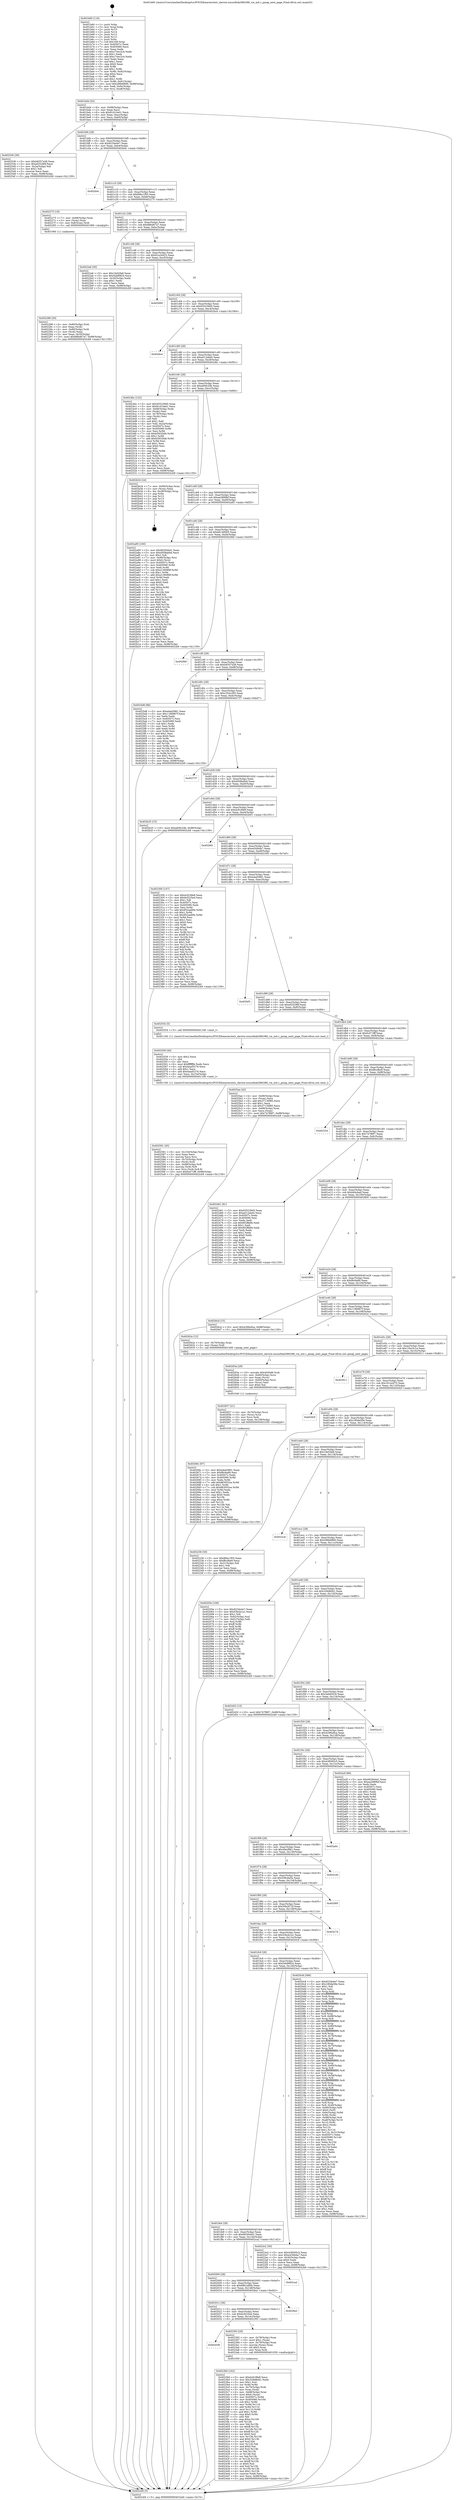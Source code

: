 digraph "0x401b60" {
  label = "0x401b60 (/mnt/c/Users/mathe/Desktop/tcc/POCII/binaries/extr_darwin-xnuosfmki386i386_vm_init.c_pmap_next_page_Final-ollvm.out::main(0))"
  labelloc = "t"
  node[shape=record]

  Entry [label="",width=0.3,height=0.3,shape=circle,fillcolor=black,style=filled]
  "0x401bd4" [label="{
     0x401bd4 [32]\l
     | [instrs]\l
     &nbsp;&nbsp;0x401bd4 \<+6\>: mov -0x98(%rbp),%eax\l
     &nbsp;&nbsp;0x401bda \<+2\>: mov %eax,%ecx\l
     &nbsp;&nbsp;0x401bdc \<+6\>: sub $0x81d10a01,%ecx\l
     &nbsp;&nbsp;0x401be2 \<+6\>: mov %eax,-0xac(%rbp)\l
     &nbsp;&nbsp;0x401be8 \<+6\>: mov %ecx,-0xb0(%rbp)\l
     &nbsp;&nbsp;0x401bee \<+6\>: je 0000000000402536 \<main+0x9d6\>\l
  }"]
  "0x402536" [label="{
     0x402536 [30]\l
     | [instrs]\l
     &nbsp;&nbsp;0x402536 \<+5\>: mov $0xb9357a38,%eax\l
     &nbsp;&nbsp;0x40253b \<+5\>: mov $0xef25296f,%ecx\l
     &nbsp;&nbsp;0x402540 \<+3\>: mov -0x2a(%rbp),%dl\l
     &nbsp;&nbsp;0x402543 \<+3\>: test $0x1,%dl\l
     &nbsp;&nbsp;0x402546 \<+3\>: cmovne %ecx,%eax\l
     &nbsp;&nbsp;0x402549 \<+6\>: mov %eax,-0x98(%rbp)\l
     &nbsp;&nbsp;0x40254f \<+5\>: jmp 0000000000402cb9 \<main+0x1159\>\l
  }"]
  "0x401bf4" [label="{
     0x401bf4 [28]\l
     | [instrs]\l
     &nbsp;&nbsp;0x401bf4 \<+5\>: jmp 0000000000401bf9 \<main+0x99\>\l
     &nbsp;&nbsp;0x401bf9 \<+6\>: mov -0xac(%rbp),%eax\l
     &nbsp;&nbsp;0x401bff \<+5\>: sub $0x8234e4e7,%eax\l
     &nbsp;&nbsp;0x401c04 \<+6\>: mov %eax,-0xb4(%rbp)\l
     &nbsp;&nbsp;0x401c0a \<+6\>: je 0000000000402b4c \<main+0xfec\>\l
  }"]
  Exit [label="",width=0.3,height=0.3,shape=circle,fillcolor=black,style=filled,peripheries=2]
  "0x402b4c" [label="{
     0x402b4c\l
  }", style=dashed]
  "0x401c10" [label="{
     0x401c10 [28]\l
     | [instrs]\l
     &nbsp;&nbsp;0x401c10 \<+5\>: jmp 0000000000401c15 \<main+0xb5\>\l
     &nbsp;&nbsp;0x401c15 \<+6\>: mov -0xac(%rbp),%eax\l
     &nbsp;&nbsp;0x401c1b \<+5\>: sub $0x86bc1f05,%eax\l
     &nbsp;&nbsp;0x401c20 \<+6\>: mov %eax,-0xb8(%rbp)\l
     &nbsp;&nbsp;0x401c26 \<+6\>: je 0000000000402275 \<main+0x715\>\l
  }"]
  "0x40266c" [label="{
     0x40266c [97]\l
     | [instrs]\l
     &nbsp;&nbsp;0x40266c \<+5\>: mov $0xedad3881,%eax\l
     &nbsp;&nbsp;0x402671 \<+5\>: mov $0xf8c6a89,%esi\l
     &nbsp;&nbsp;0x402676 \<+7\>: mov 0x40507c,%edx\l
     &nbsp;&nbsp;0x40267d \<+8\>: mov 0x405080,%r8d\l
     &nbsp;&nbsp;0x402685 \<+3\>: mov %edx,%r9d\l
     &nbsp;&nbsp;0x402688 \<+7\>: add $0x863053ce,%r9d\l
     &nbsp;&nbsp;0x40268f \<+4\>: sub $0x1,%r9d\l
     &nbsp;&nbsp;0x402693 \<+7\>: sub $0x863053ce,%r9d\l
     &nbsp;&nbsp;0x40269a \<+4\>: imul %r9d,%edx\l
     &nbsp;&nbsp;0x40269e \<+3\>: and $0x1,%edx\l
     &nbsp;&nbsp;0x4026a1 \<+3\>: cmp $0x0,%edx\l
     &nbsp;&nbsp;0x4026a4 \<+4\>: sete %r10b\l
     &nbsp;&nbsp;0x4026a8 \<+4\>: cmp $0xa,%r8d\l
     &nbsp;&nbsp;0x4026ac \<+4\>: setl %r11b\l
     &nbsp;&nbsp;0x4026b0 \<+3\>: mov %r10b,%bl\l
     &nbsp;&nbsp;0x4026b3 \<+3\>: and %r11b,%bl\l
     &nbsp;&nbsp;0x4026b6 \<+3\>: xor %r11b,%r10b\l
     &nbsp;&nbsp;0x4026b9 \<+3\>: or %r10b,%bl\l
     &nbsp;&nbsp;0x4026bc \<+3\>: test $0x1,%bl\l
     &nbsp;&nbsp;0x4026bf \<+3\>: cmovne %esi,%eax\l
     &nbsp;&nbsp;0x4026c2 \<+6\>: mov %eax,-0x98(%rbp)\l
     &nbsp;&nbsp;0x4026c8 \<+5\>: jmp 0000000000402cb9 \<main+0x1159\>\l
  }"]
  "0x402275" [label="{
     0x402275 [19]\l
     | [instrs]\l
     &nbsp;&nbsp;0x402275 \<+7\>: mov -0x88(%rbp),%rax\l
     &nbsp;&nbsp;0x40227c \<+3\>: mov (%rax),%rax\l
     &nbsp;&nbsp;0x40227f \<+4\>: mov 0x8(%rax),%rdi\l
     &nbsp;&nbsp;0x402283 \<+5\>: call 0000000000401060 \<atoi@plt\>\l
     | [calls]\l
     &nbsp;&nbsp;0x401060 \{1\} (unknown)\l
  }"]
  "0x401c2c" [label="{
     0x401c2c [28]\l
     | [instrs]\l
     &nbsp;&nbsp;0x401c2c \<+5\>: jmp 0000000000401c31 \<main+0xd1\>\l
     &nbsp;&nbsp;0x401c31 \<+6\>: mov -0xac(%rbp),%eax\l
     &nbsp;&nbsp;0x401c37 \<+5\>: sub $0x88bd67a7,%eax\l
     &nbsp;&nbsp;0x401c3c \<+6\>: mov %eax,-0xbc(%rbp)\l
     &nbsp;&nbsp;0x401c42 \<+6\>: je 00000000004022a6 \<main+0x746\>\l
  }"]
  "0x402657" [label="{
     0x402657 [21]\l
     | [instrs]\l
     &nbsp;&nbsp;0x402657 \<+4\>: mov -0x70(%rbp),%rcx\l
     &nbsp;&nbsp;0x40265b \<+3\>: mov (%rcx),%rcx\l
     &nbsp;&nbsp;0x40265e \<+3\>: mov %rcx,%rdi\l
     &nbsp;&nbsp;0x402661 \<+6\>: mov %eax,-0x158(%rbp)\l
     &nbsp;&nbsp;0x402667 \<+5\>: call 0000000000401030 \<free@plt\>\l
     | [calls]\l
     &nbsp;&nbsp;0x401030 \{1\} (unknown)\l
  }"]
  "0x4022a6" [label="{
     0x4022a6 [30]\l
     | [instrs]\l
     &nbsp;&nbsp;0x4022a6 \<+5\>: mov $0x1fa02fa8,%eax\l
     &nbsp;&nbsp;0x4022ab \<+5\>: mov $0x5ebf9824,%ecx\l
     &nbsp;&nbsp;0x4022b0 \<+3\>: mov -0x30(%rbp),%edx\l
     &nbsp;&nbsp;0x4022b3 \<+3\>: cmp $0x1,%edx\l
     &nbsp;&nbsp;0x4022b6 \<+3\>: cmovl %ecx,%eax\l
     &nbsp;&nbsp;0x4022b9 \<+6\>: mov %eax,-0x98(%rbp)\l
     &nbsp;&nbsp;0x4022bf \<+5\>: jmp 0000000000402cb9 \<main+0x1159\>\l
  }"]
  "0x401c48" [label="{
     0x401c48 [28]\l
     | [instrs]\l
     &nbsp;&nbsp;0x401c48 \<+5\>: jmp 0000000000401c4d \<main+0xed\>\l
     &nbsp;&nbsp;0x401c4d \<+6\>: mov -0xac(%rbp),%eax\l
     &nbsp;&nbsp;0x401c53 \<+5\>: sub $0x91a34423,%eax\l
     &nbsp;&nbsp;0x401c58 \<+6\>: mov %eax,-0xc0(%rbp)\l
     &nbsp;&nbsp;0x401c5e \<+6\>: je 0000000000402995 \<main+0xe35\>\l
  }"]
  "0x40263a" [label="{
     0x40263a [29]\l
     | [instrs]\l
     &nbsp;&nbsp;0x40263a \<+10\>: movabs $0x4030d6,%rdi\l
     &nbsp;&nbsp;0x402644 \<+4\>: mov -0x60(%rbp),%rcx\l
     &nbsp;&nbsp;0x402648 \<+2\>: mov %eax,(%rcx)\l
     &nbsp;&nbsp;0x40264a \<+4\>: mov -0x60(%rbp),%rcx\l
     &nbsp;&nbsp;0x40264e \<+2\>: mov (%rcx),%esi\l
     &nbsp;&nbsp;0x402650 \<+2\>: mov $0x0,%al\l
     &nbsp;&nbsp;0x402652 \<+5\>: call 0000000000401040 \<printf@plt\>\l
     | [calls]\l
     &nbsp;&nbsp;0x401040 \{1\} (unknown)\l
  }"]
  "0x402995" [label="{
     0x402995\l
  }", style=dashed]
  "0x401c64" [label="{
     0x401c64 [28]\l
     | [instrs]\l
     &nbsp;&nbsp;0x401c64 \<+5\>: jmp 0000000000401c69 \<main+0x109\>\l
     &nbsp;&nbsp;0x401c69 \<+6\>: mov -0xac(%rbp),%eax\l
     &nbsp;&nbsp;0x401c6f \<+5\>: sub $0x935239d5,%eax\l
     &nbsp;&nbsp;0x401c74 \<+6\>: mov %eax,-0xc4(%rbp)\l
     &nbsp;&nbsp;0x401c7a \<+6\>: je 0000000000402bce \<main+0x106e\>\l
  }"]
  "0x402581" [label="{
     0x402581 [45]\l
     | [instrs]\l
     &nbsp;&nbsp;0x402581 \<+6\>: mov -0x154(%rbp),%ecx\l
     &nbsp;&nbsp;0x402587 \<+3\>: imul %eax,%ecx\l
     &nbsp;&nbsp;0x40258a \<+3\>: movslq %ecx,%rsi\l
     &nbsp;&nbsp;0x40258d \<+4\>: mov -0x70(%rbp),%rdi\l
     &nbsp;&nbsp;0x402591 \<+3\>: mov (%rdi),%rdi\l
     &nbsp;&nbsp;0x402594 \<+4\>: mov -0x68(%rbp),%r8\l
     &nbsp;&nbsp;0x402598 \<+3\>: movslq (%r8),%r8\l
     &nbsp;&nbsp;0x40259b \<+4\>: mov %rsi,(%rdi,%r8,8)\l
     &nbsp;&nbsp;0x40259f \<+10\>: movl $0xfcd71fff,-0x98(%rbp)\l
     &nbsp;&nbsp;0x4025a9 \<+5\>: jmp 0000000000402cb9 \<main+0x1159\>\l
  }"]
  "0x402bce" [label="{
     0x402bce\l
  }", style=dashed]
  "0x401c80" [label="{
     0x401c80 [28]\l
     | [instrs]\l
     &nbsp;&nbsp;0x401c80 \<+5\>: jmp 0000000000401c85 \<main+0x125\>\l
     &nbsp;&nbsp;0x401c85 \<+6\>: mov -0xac(%rbp),%eax\l
     &nbsp;&nbsp;0x401c8b \<+5\>: sub $0xa012abe0,%eax\l
     &nbsp;&nbsp;0x401c90 \<+6\>: mov %eax,-0xc8(%rbp)\l
     &nbsp;&nbsp;0x401c96 \<+6\>: je 00000000004024bc \<main+0x95c\>\l
  }"]
  "0x402559" [label="{
     0x402559 [40]\l
     | [instrs]\l
     &nbsp;&nbsp;0x402559 \<+5\>: mov $0x2,%ecx\l
     &nbsp;&nbsp;0x40255e \<+1\>: cltd\l
     &nbsp;&nbsp;0x40255f \<+2\>: idiv %ecx\l
     &nbsp;&nbsp;0x402561 \<+6\>: imul $0xfffffffe,%edx,%ecx\l
     &nbsp;&nbsp;0x402567 \<+6\>: sub $0x4ead5276,%ecx\l
     &nbsp;&nbsp;0x40256d \<+3\>: add $0x1,%ecx\l
     &nbsp;&nbsp;0x402570 \<+6\>: add $0x4ead5276,%ecx\l
     &nbsp;&nbsp;0x402576 \<+6\>: mov %ecx,-0x154(%rbp)\l
     &nbsp;&nbsp;0x40257c \<+5\>: call 0000000000401160 \<next_i\>\l
     | [calls]\l
     &nbsp;&nbsp;0x401160 \{1\} (/mnt/c/Users/mathe/Desktop/tcc/POCII/binaries/extr_darwin-xnuosfmki386i386_vm_init.c_pmap_next_page_Final-ollvm.out::next_i)\l
  }"]
  "0x4024bc" [label="{
     0x4024bc [122]\l
     | [instrs]\l
     &nbsp;&nbsp;0x4024bc \<+5\>: mov $0x935239d5,%eax\l
     &nbsp;&nbsp;0x4024c1 \<+5\>: mov $0x81d10a01,%ecx\l
     &nbsp;&nbsp;0x4024c6 \<+4\>: mov -0x68(%rbp),%rdx\l
     &nbsp;&nbsp;0x4024ca \<+2\>: mov (%rdx),%esi\l
     &nbsp;&nbsp;0x4024cc \<+4\>: mov -0x78(%rbp),%rdx\l
     &nbsp;&nbsp;0x4024d0 \<+2\>: cmp (%rdx),%esi\l
     &nbsp;&nbsp;0x4024d2 \<+4\>: setl %dil\l
     &nbsp;&nbsp;0x4024d6 \<+4\>: and $0x1,%dil\l
     &nbsp;&nbsp;0x4024da \<+4\>: mov %dil,-0x2a(%rbp)\l
     &nbsp;&nbsp;0x4024de \<+7\>: mov 0x40507c,%esi\l
     &nbsp;&nbsp;0x4024e5 \<+8\>: mov 0x405080,%r8d\l
     &nbsp;&nbsp;0x4024ed \<+3\>: mov %esi,%r9d\l
     &nbsp;&nbsp;0x4024f0 \<+7\>: sub $0xb5932bfe,%r9d\l
     &nbsp;&nbsp;0x4024f7 \<+4\>: sub $0x1,%r9d\l
     &nbsp;&nbsp;0x4024fb \<+7\>: add $0xb5932bfe,%r9d\l
     &nbsp;&nbsp;0x402502 \<+4\>: imul %r9d,%esi\l
     &nbsp;&nbsp;0x402506 \<+3\>: and $0x1,%esi\l
     &nbsp;&nbsp;0x402509 \<+3\>: cmp $0x0,%esi\l
     &nbsp;&nbsp;0x40250c \<+4\>: sete %dil\l
     &nbsp;&nbsp;0x402510 \<+4\>: cmp $0xa,%r8d\l
     &nbsp;&nbsp;0x402514 \<+4\>: setl %r10b\l
     &nbsp;&nbsp;0x402518 \<+3\>: mov %dil,%r11b\l
     &nbsp;&nbsp;0x40251b \<+3\>: and %r10b,%r11b\l
     &nbsp;&nbsp;0x40251e \<+3\>: xor %r10b,%dil\l
     &nbsp;&nbsp;0x402521 \<+3\>: or %dil,%r11b\l
     &nbsp;&nbsp;0x402524 \<+4\>: test $0x1,%r11b\l
     &nbsp;&nbsp;0x402528 \<+3\>: cmovne %ecx,%eax\l
     &nbsp;&nbsp;0x40252b \<+6\>: mov %eax,-0x98(%rbp)\l
     &nbsp;&nbsp;0x402531 \<+5\>: jmp 0000000000402cb9 \<main+0x1159\>\l
  }"]
  "0x401c9c" [label="{
     0x401c9c [28]\l
     | [instrs]\l
     &nbsp;&nbsp;0x401c9c \<+5\>: jmp 0000000000401ca1 \<main+0x141\>\l
     &nbsp;&nbsp;0x401ca1 \<+6\>: mov -0xac(%rbp),%eax\l
     &nbsp;&nbsp;0x401ca7 \<+5\>: sub $0xa60fc2db,%eax\l
     &nbsp;&nbsp;0x401cac \<+6\>: mov %eax,-0xcc(%rbp)\l
     &nbsp;&nbsp;0x401cb2 \<+6\>: je 0000000000402b34 \<main+0xfd4\>\l
  }"]
  "0x4023b0" [label="{
     0x4023b0 [162]\l
     | [instrs]\l
     &nbsp;&nbsp;0x4023b0 \<+5\>: mov $0xdc918fe8,%ecx\l
     &nbsp;&nbsp;0x4023b5 \<+5\>: mov $0x328d8d41,%edx\l
     &nbsp;&nbsp;0x4023ba \<+3\>: mov $0x1,%sil\l
     &nbsp;&nbsp;0x4023bd \<+3\>: xor %r8d,%r8d\l
     &nbsp;&nbsp;0x4023c0 \<+4\>: mov -0x70(%rbp),%rdi\l
     &nbsp;&nbsp;0x4023c4 \<+3\>: mov %rax,(%rdi)\l
     &nbsp;&nbsp;0x4023c7 \<+4\>: mov -0x68(%rbp),%rax\l
     &nbsp;&nbsp;0x4023cb \<+6\>: movl $0x0,(%rax)\l
     &nbsp;&nbsp;0x4023d1 \<+8\>: mov 0x40507c,%r9d\l
     &nbsp;&nbsp;0x4023d9 \<+8\>: mov 0x405080,%r10d\l
     &nbsp;&nbsp;0x4023e1 \<+4\>: sub $0x1,%r8d\l
     &nbsp;&nbsp;0x4023e5 \<+3\>: mov %r9d,%r11d\l
     &nbsp;&nbsp;0x4023e8 \<+3\>: add %r8d,%r11d\l
     &nbsp;&nbsp;0x4023eb \<+4\>: imul %r11d,%r9d\l
     &nbsp;&nbsp;0x4023ef \<+4\>: and $0x1,%r9d\l
     &nbsp;&nbsp;0x4023f3 \<+4\>: cmp $0x0,%r9d\l
     &nbsp;&nbsp;0x4023f7 \<+3\>: sete %bl\l
     &nbsp;&nbsp;0x4023fa \<+4\>: cmp $0xa,%r10d\l
     &nbsp;&nbsp;0x4023fe \<+4\>: setl %r14b\l
     &nbsp;&nbsp;0x402402 \<+3\>: mov %bl,%r15b\l
     &nbsp;&nbsp;0x402405 \<+4\>: xor $0xff,%r15b\l
     &nbsp;&nbsp;0x402409 \<+3\>: mov %r14b,%r12b\l
     &nbsp;&nbsp;0x40240c \<+4\>: xor $0xff,%r12b\l
     &nbsp;&nbsp;0x402410 \<+4\>: xor $0x0,%sil\l
     &nbsp;&nbsp;0x402414 \<+3\>: mov %r15b,%r13b\l
     &nbsp;&nbsp;0x402417 \<+4\>: and $0x0,%r13b\l
     &nbsp;&nbsp;0x40241b \<+3\>: and %sil,%bl\l
     &nbsp;&nbsp;0x40241e \<+3\>: mov %r12b,%al\l
     &nbsp;&nbsp;0x402421 \<+2\>: and $0x0,%al\l
     &nbsp;&nbsp;0x402423 \<+3\>: and %sil,%r14b\l
     &nbsp;&nbsp;0x402426 \<+3\>: or %bl,%r13b\l
     &nbsp;&nbsp;0x402429 \<+3\>: or %r14b,%al\l
     &nbsp;&nbsp;0x40242c \<+3\>: xor %al,%r13b\l
     &nbsp;&nbsp;0x40242f \<+3\>: or %r12b,%r15b\l
     &nbsp;&nbsp;0x402432 \<+4\>: xor $0xff,%r15b\l
     &nbsp;&nbsp;0x402436 \<+4\>: or $0x0,%sil\l
     &nbsp;&nbsp;0x40243a \<+3\>: and %sil,%r15b\l
     &nbsp;&nbsp;0x40243d \<+3\>: or %r15b,%r13b\l
     &nbsp;&nbsp;0x402440 \<+4\>: test $0x1,%r13b\l
     &nbsp;&nbsp;0x402444 \<+3\>: cmovne %edx,%ecx\l
     &nbsp;&nbsp;0x402447 \<+6\>: mov %ecx,-0x98(%rbp)\l
     &nbsp;&nbsp;0x40244d \<+5\>: jmp 0000000000402cb9 \<main+0x1159\>\l
  }"]
  "0x402b34" [label="{
     0x402b34 [24]\l
     | [instrs]\l
     &nbsp;&nbsp;0x402b34 \<+7\>: mov -0x90(%rbp),%rax\l
     &nbsp;&nbsp;0x402b3b \<+2\>: mov (%rax),%eax\l
     &nbsp;&nbsp;0x402b3d \<+4\>: lea -0x28(%rbp),%rsp\l
     &nbsp;&nbsp;0x402b41 \<+1\>: pop %rbx\l
     &nbsp;&nbsp;0x402b42 \<+2\>: pop %r12\l
     &nbsp;&nbsp;0x402b44 \<+2\>: pop %r13\l
     &nbsp;&nbsp;0x402b46 \<+2\>: pop %r14\l
     &nbsp;&nbsp;0x402b48 \<+2\>: pop %r15\l
     &nbsp;&nbsp;0x402b4a \<+1\>: pop %rbp\l
     &nbsp;&nbsp;0x402b4b \<+1\>: ret\l
  }"]
  "0x401cb8" [label="{
     0x401cb8 [28]\l
     | [instrs]\l
     &nbsp;&nbsp;0x401cb8 \<+5\>: jmp 0000000000401cbd \<main+0x15d\>\l
     &nbsp;&nbsp;0x401cbd \<+6\>: mov -0xac(%rbp),%eax\l
     &nbsp;&nbsp;0x401cc3 \<+5\>: sub $0xae2889bf,%eax\l
     &nbsp;&nbsp;0x401cc8 \<+6\>: mov %eax,-0xd0(%rbp)\l
     &nbsp;&nbsp;0x401cce \<+6\>: je 0000000000402a85 \<main+0xf25\>\l
  }"]
  "0x402038" [label="{
     0x402038\l
  }", style=dashed]
  "0x402a85" [label="{
     0x402a85 [160]\l
     | [instrs]\l
     &nbsp;&nbsp;0x402a85 \<+5\>: mov $0x662944d1,%eax\l
     &nbsp;&nbsp;0x402a8a \<+5\>: mov $0xd508abbd,%ecx\l
     &nbsp;&nbsp;0x402a8f \<+2\>: mov $0x1,%dl\l
     &nbsp;&nbsp;0x402a91 \<+7\>: mov -0x90(%rbp),%rsi\l
     &nbsp;&nbsp;0x402a98 \<+6\>: movl $0x0,(%rsi)\l
     &nbsp;&nbsp;0x402a9e \<+7\>: mov 0x40507c,%edi\l
     &nbsp;&nbsp;0x402aa5 \<+8\>: mov 0x405080,%r8d\l
     &nbsp;&nbsp;0x402aad \<+3\>: mov %edi,%r9d\l
     &nbsp;&nbsp;0x402ab0 \<+7\>: sub $0xe136089f,%r9d\l
     &nbsp;&nbsp;0x402ab7 \<+4\>: sub $0x1,%r9d\l
     &nbsp;&nbsp;0x402abb \<+7\>: add $0xe136089f,%r9d\l
     &nbsp;&nbsp;0x402ac2 \<+4\>: imul %r9d,%edi\l
     &nbsp;&nbsp;0x402ac6 \<+3\>: and $0x1,%edi\l
     &nbsp;&nbsp;0x402ac9 \<+3\>: cmp $0x0,%edi\l
     &nbsp;&nbsp;0x402acc \<+4\>: sete %r10b\l
     &nbsp;&nbsp;0x402ad0 \<+4\>: cmp $0xa,%r8d\l
     &nbsp;&nbsp;0x402ad4 \<+4\>: setl %r11b\l
     &nbsp;&nbsp;0x402ad8 \<+3\>: mov %r10b,%bl\l
     &nbsp;&nbsp;0x402adb \<+3\>: xor $0xff,%bl\l
     &nbsp;&nbsp;0x402ade \<+3\>: mov %r11b,%r14b\l
     &nbsp;&nbsp;0x402ae1 \<+4\>: xor $0xff,%r14b\l
     &nbsp;&nbsp;0x402ae5 \<+3\>: xor $0x0,%dl\l
     &nbsp;&nbsp;0x402ae8 \<+3\>: mov %bl,%r15b\l
     &nbsp;&nbsp;0x402aeb \<+4\>: and $0x0,%r15b\l
     &nbsp;&nbsp;0x402aef \<+3\>: and %dl,%r10b\l
     &nbsp;&nbsp;0x402af2 \<+3\>: mov %r14b,%r12b\l
     &nbsp;&nbsp;0x402af5 \<+4\>: and $0x0,%r12b\l
     &nbsp;&nbsp;0x402af9 \<+3\>: and %dl,%r11b\l
     &nbsp;&nbsp;0x402afc \<+3\>: or %r10b,%r15b\l
     &nbsp;&nbsp;0x402aff \<+3\>: or %r11b,%r12b\l
     &nbsp;&nbsp;0x402b02 \<+3\>: xor %r12b,%r15b\l
     &nbsp;&nbsp;0x402b05 \<+3\>: or %r14b,%bl\l
     &nbsp;&nbsp;0x402b08 \<+3\>: xor $0xff,%bl\l
     &nbsp;&nbsp;0x402b0b \<+3\>: or $0x0,%dl\l
     &nbsp;&nbsp;0x402b0e \<+2\>: and %dl,%bl\l
     &nbsp;&nbsp;0x402b10 \<+3\>: or %bl,%r15b\l
     &nbsp;&nbsp;0x402b13 \<+4\>: test $0x1,%r15b\l
     &nbsp;&nbsp;0x402b17 \<+3\>: cmovne %ecx,%eax\l
     &nbsp;&nbsp;0x402b1a \<+6\>: mov %eax,-0x98(%rbp)\l
     &nbsp;&nbsp;0x402b20 \<+5\>: jmp 0000000000402cb9 \<main+0x1159\>\l
  }"]
  "0x401cd4" [label="{
     0x401cd4 [28]\l
     | [instrs]\l
     &nbsp;&nbsp;0x401cd4 \<+5\>: jmp 0000000000401cd9 \<main+0x179\>\l
     &nbsp;&nbsp;0x401cd9 \<+6\>: mov -0xac(%rbp),%eax\l
     &nbsp;&nbsp;0x401cdf \<+5\>: sub $0xb6148005,%eax\l
     &nbsp;&nbsp;0x401ce4 \<+6\>: mov %eax,-0xd4(%rbp)\l
     &nbsp;&nbsp;0x401cea \<+6\>: je 00000000004029bf \<main+0xe5f\>\l
  }"]
  "0x402393" [label="{
     0x402393 [29]\l
     | [instrs]\l
     &nbsp;&nbsp;0x402393 \<+4\>: mov -0x78(%rbp),%rax\l
     &nbsp;&nbsp;0x402397 \<+6\>: movl $0x1,(%rax)\l
     &nbsp;&nbsp;0x40239d \<+4\>: mov -0x78(%rbp),%rax\l
     &nbsp;&nbsp;0x4023a1 \<+3\>: movslq (%rax),%rax\l
     &nbsp;&nbsp;0x4023a4 \<+4\>: shl $0x3,%rax\l
     &nbsp;&nbsp;0x4023a8 \<+3\>: mov %rax,%rdi\l
     &nbsp;&nbsp;0x4023ab \<+5\>: call 0000000000401050 \<malloc@plt\>\l
     | [calls]\l
     &nbsp;&nbsp;0x401050 \{1\} (unknown)\l
  }"]
  "0x4029bf" [label="{
     0x4029bf\l
  }", style=dashed]
  "0x401cf0" [label="{
     0x401cf0 [28]\l
     | [instrs]\l
     &nbsp;&nbsp;0x401cf0 \<+5\>: jmp 0000000000401cf5 \<main+0x195\>\l
     &nbsp;&nbsp;0x401cf5 \<+6\>: mov -0xac(%rbp),%eax\l
     &nbsp;&nbsp;0x401cfb \<+5\>: sub $0xb9357a38,%eax\l
     &nbsp;&nbsp;0x401d00 \<+6\>: mov %eax,-0xd8(%rbp)\l
     &nbsp;&nbsp;0x401d06 \<+6\>: je 00000000004025d8 \<main+0xa78\>\l
  }"]
  "0x40201c" [label="{
     0x40201c [28]\l
     | [instrs]\l
     &nbsp;&nbsp;0x40201c \<+5\>: jmp 0000000000402021 \<main+0x4c1\>\l
     &nbsp;&nbsp;0x402021 \<+6\>: mov -0xac(%rbp),%eax\l
     &nbsp;&nbsp;0x402027 \<+5\>: sub $0x6cf225ed,%eax\l
     &nbsp;&nbsp;0x40202c \<+6\>: mov %eax,-0x14c(%rbp)\l
     &nbsp;&nbsp;0x402032 \<+6\>: je 0000000000402393 \<main+0x833\>\l
  }"]
  "0x4025d8" [label="{
     0x4025d8 [86]\l
     | [instrs]\l
     &nbsp;&nbsp;0x4025d8 \<+5\>: mov $0xedad3881,%eax\l
     &nbsp;&nbsp;0x4025dd \<+5\>: mov $0x1186867f,%ecx\l
     &nbsp;&nbsp;0x4025e2 \<+2\>: xor %edx,%edx\l
     &nbsp;&nbsp;0x4025e4 \<+7\>: mov 0x40507c,%esi\l
     &nbsp;&nbsp;0x4025eb \<+7\>: mov 0x405080,%edi\l
     &nbsp;&nbsp;0x4025f2 \<+3\>: sub $0x1,%edx\l
     &nbsp;&nbsp;0x4025f5 \<+3\>: mov %esi,%r8d\l
     &nbsp;&nbsp;0x4025f8 \<+3\>: add %edx,%r8d\l
     &nbsp;&nbsp;0x4025fb \<+4\>: imul %r8d,%esi\l
     &nbsp;&nbsp;0x4025ff \<+3\>: and $0x1,%esi\l
     &nbsp;&nbsp;0x402602 \<+3\>: cmp $0x0,%esi\l
     &nbsp;&nbsp;0x402605 \<+4\>: sete %r9b\l
     &nbsp;&nbsp;0x402609 \<+3\>: cmp $0xa,%edi\l
     &nbsp;&nbsp;0x40260c \<+4\>: setl %r10b\l
     &nbsp;&nbsp;0x402610 \<+3\>: mov %r9b,%r11b\l
     &nbsp;&nbsp;0x402613 \<+3\>: and %r10b,%r11b\l
     &nbsp;&nbsp;0x402616 \<+3\>: xor %r10b,%r9b\l
     &nbsp;&nbsp;0x402619 \<+3\>: or %r9b,%r11b\l
     &nbsp;&nbsp;0x40261c \<+4\>: test $0x1,%r11b\l
     &nbsp;&nbsp;0x402620 \<+3\>: cmovne %ecx,%eax\l
     &nbsp;&nbsp;0x402623 \<+6\>: mov %eax,-0x98(%rbp)\l
     &nbsp;&nbsp;0x402629 \<+5\>: jmp 0000000000402cb9 \<main+0x1159\>\l
  }"]
  "0x401d0c" [label="{
     0x401d0c [28]\l
     | [instrs]\l
     &nbsp;&nbsp;0x401d0c \<+5\>: jmp 0000000000401d11 \<main+0x1b1\>\l
     &nbsp;&nbsp;0x401d11 \<+6\>: mov -0xac(%rbp),%eax\l
     &nbsp;&nbsp;0x401d17 \<+5\>: sub $0xc354c265,%eax\l
     &nbsp;&nbsp;0x401d1c \<+6\>: mov %eax,-0xdc(%rbp)\l
     &nbsp;&nbsp;0x401d22 \<+6\>: je 0000000000402737 \<main+0xbd7\>\l
  }"]
  "0x4028a2" [label="{
     0x4028a2\l
  }", style=dashed]
  "0x402737" [label="{
     0x402737\l
  }", style=dashed]
  "0x401d28" [label="{
     0x401d28 [28]\l
     | [instrs]\l
     &nbsp;&nbsp;0x401d28 \<+5\>: jmp 0000000000401d2d \<main+0x1cd\>\l
     &nbsp;&nbsp;0x401d2d \<+6\>: mov -0xac(%rbp),%eax\l
     &nbsp;&nbsp;0x401d33 \<+5\>: sub $0xd508abbd,%eax\l
     &nbsp;&nbsp;0x401d38 \<+6\>: mov %eax,-0xe0(%rbp)\l
     &nbsp;&nbsp;0x401d3e \<+6\>: je 0000000000402b25 \<main+0xfc5\>\l
  }"]
  "0x402000" [label="{
     0x402000 [28]\l
     | [instrs]\l
     &nbsp;&nbsp;0x402000 \<+5\>: jmp 0000000000402005 \<main+0x4a5\>\l
     &nbsp;&nbsp;0x402005 \<+6\>: mov -0xac(%rbp),%eax\l
     &nbsp;&nbsp;0x40200b \<+5\>: sub $0x6861a60b,%eax\l
     &nbsp;&nbsp;0x402010 \<+6\>: mov %eax,-0x148(%rbp)\l
     &nbsp;&nbsp;0x402016 \<+6\>: je 00000000004028a2 \<main+0xd42\>\l
  }"]
  "0x402b25" [label="{
     0x402b25 [15]\l
     | [instrs]\l
     &nbsp;&nbsp;0x402b25 \<+10\>: movl $0xa60fc2db,-0x98(%rbp)\l
     &nbsp;&nbsp;0x402b2f \<+5\>: jmp 0000000000402cb9 \<main+0x1159\>\l
  }"]
  "0x401d44" [label="{
     0x401d44 [28]\l
     | [instrs]\l
     &nbsp;&nbsp;0x401d44 \<+5\>: jmp 0000000000401d49 \<main+0x1e9\>\l
     &nbsp;&nbsp;0x401d49 \<+6\>: mov -0xac(%rbp),%eax\l
     &nbsp;&nbsp;0x401d4f \<+5\>: sub $0xdc918fe8,%eax\l
     &nbsp;&nbsp;0x401d54 \<+6\>: mov %eax,-0xe4(%rbp)\l
     &nbsp;&nbsp;0x401d5a \<+6\>: je 0000000000402b91 \<main+0x1031\>\l
  }"]
  "0x402ca2" [label="{
     0x402ca2\l
  }", style=dashed]
  "0x402b91" [label="{
     0x402b91\l
  }", style=dashed]
  "0x401d60" [label="{
     0x401d60 [28]\l
     | [instrs]\l
     &nbsp;&nbsp;0x401d60 \<+5\>: jmp 0000000000401d65 \<main+0x205\>\l
     &nbsp;&nbsp;0x401d65 \<+6\>: mov -0xac(%rbp),%eax\l
     &nbsp;&nbsp;0x401d6b \<+5\>: sub $0xe4306da7,%eax\l
     &nbsp;&nbsp;0x401d70 \<+6\>: mov %eax,-0xe8(%rbp)\l
     &nbsp;&nbsp;0x401d76 \<+6\>: je 0000000000402300 \<main+0x7a0\>\l
  }"]
  "0x401fe4" [label="{
     0x401fe4 [28]\l
     | [instrs]\l
     &nbsp;&nbsp;0x401fe4 \<+5\>: jmp 0000000000401fe9 \<main+0x489\>\l
     &nbsp;&nbsp;0x401fe9 \<+6\>: mov -0xac(%rbp),%eax\l
     &nbsp;&nbsp;0x401fef \<+5\>: sub $0x662944d1,%eax\l
     &nbsp;&nbsp;0x401ff4 \<+6\>: mov %eax,-0x144(%rbp)\l
     &nbsp;&nbsp;0x401ffa \<+6\>: je 0000000000402ca2 \<main+0x1142\>\l
  }"]
  "0x402300" [label="{
     0x402300 [147]\l
     | [instrs]\l
     &nbsp;&nbsp;0x402300 \<+5\>: mov $0xdc918fe8,%eax\l
     &nbsp;&nbsp;0x402305 \<+5\>: mov $0x6cf225ed,%ecx\l
     &nbsp;&nbsp;0x40230a \<+2\>: mov $0x1,%dl\l
     &nbsp;&nbsp;0x40230c \<+7\>: mov 0x40507c,%esi\l
     &nbsp;&nbsp;0x402313 \<+7\>: mov 0x405080,%edi\l
     &nbsp;&nbsp;0x40231a \<+3\>: mov %esi,%r8d\l
     &nbsp;&nbsp;0x40231d \<+7\>: add $0x952aa90b,%r8d\l
     &nbsp;&nbsp;0x402324 \<+4\>: sub $0x1,%r8d\l
     &nbsp;&nbsp;0x402328 \<+7\>: sub $0x952aa90b,%r8d\l
     &nbsp;&nbsp;0x40232f \<+4\>: imul %r8d,%esi\l
     &nbsp;&nbsp;0x402333 \<+3\>: and $0x1,%esi\l
     &nbsp;&nbsp;0x402336 \<+3\>: cmp $0x0,%esi\l
     &nbsp;&nbsp;0x402339 \<+4\>: sete %r9b\l
     &nbsp;&nbsp;0x40233d \<+3\>: cmp $0xa,%edi\l
     &nbsp;&nbsp;0x402340 \<+4\>: setl %r10b\l
     &nbsp;&nbsp;0x402344 \<+3\>: mov %r9b,%r11b\l
     &nbsp;&nbsp;0x402347 \<+4\>: xor $0xff,%r11b\l
     &nbsp;&nbsp;0x40234b \<+3\>: mov %r10b,%bl\l
     &nbsp;&nbsp;0x40234e \<+3\>: xor $0xff,%bl\l
     &nbsp;&nbsp;0x402351 \<+3\>: xor $0x1,%dl\l
     &nbsp;&nbsp;0x402354 \<+3\>: mov %r11b,%r14b\l
     &nbsp;&nbsp;0x402357 \<+4\>: and $0xff,%r14b\l
     &nbsp;&nbsp;0x40235b \<+3\>: and %dl,%r9b\l
     &nbsp;&nbsp;0x40235e \<+3\>: mov %bl,%r15b\l
     &nbsp;&nbsp;0x402361 \<+4\>: and $0xff,%r15b\l
     &nbsp;&nbsp;0x402365 \<+3\>: and %dl,%r10b\l
     &nbsp;&nbsp;0x402368 \<+3\>: or %r9b,%r14b\l
     &nbsp;&nbsp;0x40236b \<+3\>: or %r10b,%r15b\l
     &nbsp;&nbsp;0x40236e \<+3\>: xor %r15b,%r14b\l
     &nbsp;&nbsp;0x402371 \<+3\>: or %bl,%r11b\l
     &nbsp;&nbsp;0x402374 \<+4\>: xor $0xff,%r11b\l
     &nbsp;&nbsp;0x402378 \<+3\>: or $0x1,%dl\l
     &nbsp;&nbsp;0x40237b \<+3\>: and %dl,%r11b\l
     &nbsp;&nbsp;0x40237e \<+3\>: or %r11b,%r14b\l
     &nbsp;&nbsp;0x402381 \<+4\>: test $0x1,%r14b\l
     &nbsp;&nbsp;0x402385 \<+3\>: cmovne %ecx,%eax\l
     &nbsp;&nbsp;0x402388 \<+6\>: mov %eax,-0x98(%rbp)\l
     &nbsp;&nbsp;0x40238e \<+5\>: jmp 0000000000402cb9 \<main+0x1159\>\l
  }"]
  "0x401d7c" [label="{
     0x401d7c [28]\l
     | [instrs]\l
     &nbsp;&nbsp;0x401d7c \<+5\>: jmp 0000000000401d81 \<main+0x221\>\l
     &nbsp;&nbsp;0x401d81 \<+6\>: mov -0xac(%rbp),%eax\l
     &nbsp;&nbsp;0x401d87 \<+5\>: sub $0xedad3881,%eax\l
     &nbsp;&nbsp;0x401d8c \<+6\>: mov %eax,-0xec(%rbp)\l
     &nbsp;&nbsp;0x401d92 \<+6\>: je 0000000000402bf3 \<main+0x1093\>\l
  }"]
  "0x4022e2" [label="{
     0x4022e2 [30]\l
     | [instrs]\l
     &nbsp;&nbsp;0x4022e2 \<+5\>: mov $0x438565c5,%eax\l
     &nbsp;&nbsp;0x4022e7 \<+5\>: mov $0xe4306da7,%ecx\l
     &nbsp;&nbsp;0x4022ec \<+3\>: mov -0x30(%rbp),%edx\l
     &nbsp;&nbsp;0x4022ef \<+3\>: cmp $0x0,%edx\l
     &nbsp;&nbsp;0x4022f2 \<+3\>: cmove %ecx,%eax\l
     &nbsp;&nbsp;0x4022f5 \<+6\>: mov %eax,-0x98(%rbp)\l
     &nbsp;&nbsp;0x4022fb \<+5\>: jmp 0000000000402cb9 \<main+0x1159\>\l
  }"]
  "0x402bf3" [label="{
     0x402bf3\l
  }", style=dashed]
  "0x401d98" [label="{
     0x401d98 [28]\l
     | [instrs]\l
     &nbsp;&nbsp;0x401d98 \<+5\>: jmp 0000000000401d9d \<main+0x23d\>\l
     &nbsp;&nbsp;0x401d9d \<+6\>: mov -0xac(%rbp),%eax\l
     &nbsp;&nbsp;0x401da3 \<+5\>: sub $0xef25296f,%eax\l
     &nbsp;&nbsp;0x401da8 \<+6\>: mov %eax,-0xf0(%rbp)\l
     &nbsp;&nbsp;0x401dae \<+6\>: je 0000000000402554 \<main+0x9f4\>\l
  }"]
  "0x402288" [label="{
     0x402288 [30]\l
     | [instrs]\l
     &nbsp;&nbsp;0x402288 \<+4\>: mov -0x80(%rbp),%rdi\l
     &nbsp;&nbsp;0x40228c \<+2\>: mov %eax,(%rdi)\l
     &nbsp;&nbsp;0x40228e \<+4\>: mov -0x80(%rbp),%rdi\l
     &nbsp;&nbsp;0x402292 \<+2\>: mov (%rdi),%eax\l
     &nbsp;&nbsp;0x402294 \<+3\>: mov %eax,-0x30(%rbp)\l
     &nbsp;&nbsp;0x402297 \<+10\>: movl $0x88bd67a7,-0x98(%rbp)\l
     &nbsp;&nbsp;0x4022a1 \<+5\>: jmp 0000000000402cb9 \<main+0x1159\>\l
  }"]
  "0x402554" [label="{
     0x402554 [5]\l
     | [instrs]\l
     &nbsp;&nbsp;0x402554 \<+5\>: call 0000000000401160 \<next_i\>\l
     | [calls]\l
     &nbsp;&nbsp;0x401160 \{1\} (/mnt/c/Users/mathe/Desktop/tcc/POCII/binaries/extr_darwin-xnuosfmki386i386_vm_init.c_pmap_next_page_Final-ollvm.out::next_i)\l
  }"]
  "0x401db4" [label="{
     0x401db4 [28]\l
     | [instrs]\l
     &nbsp;&nbsp;0x401db4 \<+5\>: jmp 0000000000401db9 \<main+0x259\>\l
     &nbsp;&nbsp;0x401db9 \<+6\>: mov -0xac(%rbp),%eax\l
     &nbsp;&nbsp;0x401dbf \<+5\>: sub $0xfcd71fff,%eax\l
     &nbsp;&nbsp;0x401dc4 \<+6\>: mov %eax,-0xf4(%rbp)\l
     &nbsp;&nbsp;0x401dca \<+6\>: je 00000000004025ae \<main+0xa4e\>\l
  }"]
  "0x401fc8" [label="{
     0x401fc8 [28]\l
     | [instrs]\l
     &nbsp;&nbsp;0x401fc8 \<+5\>: jmp 0000000000401fcd \<main+0x46d\>\l
     &nbsp;&nbsp;0x401fcd \<+6\>: mov -0xac(%rbp),%eax\l
     &nbsp;&nbsp;0x401fd3 \<+5\>: sub $0x5ebf9824,%eax\l
     &nbsp;&nbsp;0x401fd8 \<+6\>: mov %eax,-0x140(%rbp)\l
     &nbsp;&nbsp;0x401fde \<+6\>: je 00000000004022e2 \<main+0x782\>\l
  }"]
  "0x4025ae" [label="{
     0x4025ae [42]\l
     | [instrs]\l
     &nbsp;&nbsp;0x4025ae \<+4\>: mov -0x68(%rbp),%rax\l
     &nbsp;&nbsp;0x4025b2 \<+2\>: mov (%rax),%ecx\l
     &nbsp;&nbsp;0x4025b4 \<+6\>: add $0x37130f85,%ecx\l
     &nbsp;&nbsp;0x4025ba \<+3\>: add $0x1,%ecx\l
     &nbsp;&nbsp;0x4025bd \<+6\>: sub $0x37130f85,%ecx\l
     &nbsp;&nbsp;0x4025c3 \<+4\>: mov -0x68(%rbp),%rax\l
     &nbsp;&nbsp;0x4025c7 \<+2\>: mov %ecx,(%rax)\l
     &nbsp;&nbsp;0x4025c9 \<+10\>: movl $0x747f687,-0x98(%rbp)\l
     &nbsp;&nbsp;0x4025d3 \<+5\>: jmp 0000000000402cb9 \<main+0x1159\>\l
  }"]
  "0x401dd0" [label="{
     0x401dd0 [28]\l
     | [instrs]\l
     &nbsp;&nbsp;0x401dd0 \<+5\>: jmp 0000000000401dd5 \<main+0x275\>\l
     &nbsp;&nbsp;0x401dd5 \<+6\>: mov -0xac(%rbp),%eax\l
     &nbsp;&nbsp;0x401ddb \<+5\>: sub $0xffccfbe9,%eax\l
     &nbsp;&nbsp;0x401de0 \<+6\>: mov %eax,-0xf8(%rbp)\l
     &nbsp;&nbsp;0x401de6 \<+6\>: je 0000000000402254 \<main+0x6f4\>\l
  }"]
  "0x4020c8" [label="{
     0x4020c8 [366]\l
     | [instrs]\l
     &nbsp;&nbsp;0x4020c8 \<+5\>: mov $0x8234e4e7,%eax\l
     &nbsp;&nbsp;0x4020cd \<+5\>: mov $0x180da59e,%ecx\l
     &nbsp;&nbsp;0x4020d2 \<+2\>: mov $0x1,%dl\l
     &nbsp;&nbsp;0x4020d4 \<+2\>: xor %esi,%esi\l
     &nbsp;&nbsp;0x4020d6 \<+3\>: mov %rsp,%rdi\l
     &nbsp;&nbsp;0x4020d9 \<+4\>: add $0xfffffffffffffff0,%rdi\l
     &nbsp;&nbsp;0x4020dd \<+3\>: mov %rdi,%rsp\l
     &nbsp;&nbsp;0x4020e0 \<+7\>: mov %rdi,-0x90(%rbp)\l
     &nbsp;&nbsp;0x4020e7 \<+3\>: mov %rsp,%rdi\l
     &nbsp;&nbsp;0x4020ea \<+4\>: add $0xfffffffffffffff0,%rdi\l
     &nbsp;&nbsp;0x4020ee \<+3\>: mov %rdi,%rsp\l
     &nbsp;&nbsp;0x4020f1 \<+3\>: mov %rsp,%r8\l
     &nbsp;&nbsp;0x4020f4 \<+4\>: add $0xfffffffffffffff0,%r8\l
     &nbsp;&nbsp;0x4020f8 \<+3\>: mov %r8,%rsp\l
     &nbsp;&nbsp;0x4020fb \<+7\>: mov %r8,-0x88(%rbp)\l
     &nbsp;&nbsp;0x402102 \<+3\>: mov %rsp,%r8\l
     &nbsp;&nbsp;0x402105 \<+4\>: add $0xfffffffffffffff0,%r8\l
     &nbsp;&nbsp;0x402109 \<+3\>: mov %r8,%rsp\l
     &nbsp;&nbsp;0x40210c \<+4\>: mov %r8,-0x80(%rbp)\l
     &nbsp;&nbsp;0x402110 \<+3\>: mov %rsp,%r8\l
     &nbsp;&nbsp;0x402113 \<+4\>: add $0xfffffffffffffff0,%r8\l
     &nbsp;&nbsp;0x402117 \<+3\>: mov %r8,%rsp\l
     &nbsp;&nbsp;0x40211a \<+4\>: mov %r8,-0x78(%rbp)\l
     &nbsp;&nbsp;0x40211e \<+3\>: mov %rsp,%r8\l
     &nbsp;&nbsp;0x402121 \<+4\>: add $0xfffffffffffffff0,%r8\l
     &nbsp;&nbsp;0x402125 \<+3\>: mov %r8,%rsp\l
     &nbsp;&nbsp;0x402128 \<+4\>: mov %r8,-0x70(%rbp)\l
     &nbsp;&nbsp;0x40212c \<+3\>: mov %rsp,%r8\l
     &nbsp;&nbsp;0x40212f \<+4\>: add $0xfffffffffffffff0,%r8\l
     &nbsp;&nbsp;0x402133 \<+3\>: mov %r8,%rsp\l
     &nbsp;&nbsp;0x402136 \<+4\>: mov %r8,-0x68(%rbp)\l
     &nbsp;&nbsp;0x40213a \<+3\>: mov %rsp,%r8\l
     &nbsp;&nbsp;0x40213d \<+4\>: add $0xfffffffffffffff0,%r8\l
     &nbsp;&nbsp;0x402141 \<+3\>: mov %r8,%rsp\l
     &nbsp;&nbsp;0x402144 \<+4\>: mov %r8,-0x60(%rbp)\l
     &nbsp;&nbsp;0x402148 \<+3\>: mov %rsp,%r8\l
     &nbsp;&nbsp;0x40214b \<+4\>: add $0xfffffffffffffff0,%r8\l
     &nbsp;&nbsp;0x40214f \<+3\>: mov %r8,%rsp\l
     &nbsp;&nbsp;0x402152 \<+4\>: mov %r8,-0x58(%rbp)\l
     &nbsp;&nbsp;0x402156 \<+3\>: mov %rsp,%r8\l
     &nbsp;&nbsp;0x402159 \<+4\>: add $0xfffffffffffffff0,%r8\l
     &nbsp;&nbsp;0x40215d \<+3\>: mov %r8,%rsp\l
     &nbsp;&nbsp;0x402160 \<+4\>: mov %r8,-0x50(%rbp)\l
     &nbsp;&nbsp;0x402164 \<+3\>: mov %rsp,%r8\l
     &nbsp;&nbsp;0x402167 \<+4\>: add $0xfffffffffffffff0,%r8\l
     &nbsp;&nbsp;0x40216b \<+3\>: mov %r8,%rsp\l
     &nbsp;&nbsp;0x40216e \<+4\>: mov %r8,-0x48(%rbp)\l
     &nbsp;&nbsp;0x402172 \<+3\>: mov %rsp,%r8\l
     &nbsp;&nbsp;0x402175 \<+4\>: add $0xfffffffffffffff0,%r8\l
     &nbsp;&nbsp;0x402179 \<+3\>: mov %r8,%rsp\l
     &nbsp;&nbsp;0x40217c \<+4\>: mov %r8,-0x40(%rbp)\l
     &nbsp;&nbsp;0x402180 \<+7\>: mov -0x90(%rbp),%r8\l
     &nbsp;&nbsp;0x402187 \<+7\>: movl $0x0,(%r8)\l
     &nbsp;&nbsp;0x40218e \<+7\>: mov -0x9c(%rbp),%r9d\l
     &nbsp;&nbsp;0x402195 \<+3\>: mov %r9d,(%rdi)\l
     &nbsp;&nbsp;0x402198 \<+7\>: mov -0x88(%rbp),%r8\l
     &nbsp;&nbsp;0x40219f \<+7\>: mov -0xa8(%rbp),%r10\l
     &nbsp;&nbsp;0x4021a6 \<+3\>: mov %r10,(%r8)\l
     &nbsp;&nbsp;0x4021a9 \<+3\>: cmpl $0x2,(%rdi)\l
     &nbsp;&nbsp;0x4021ac \<+4\>: setne %r11b\l
     &nbsp;&nbsp;0x4021b0 \<+4\>: and $0x1,%r11b\l
     &nbsp;&nbsp;0x4021b4 \<+4\>: mov %r11b,-0x31(%rbp)\l
     &nbsp;&nbsp;0x4021b8 \<+7\>: mov 0x40507c,%ebx\l
     &nbsp;&nbsp;0x4021bf \<+8\>: mov 0x405080,%r14d\l
     &nbsp;&nbsp;0x4021c7 \<+3\>: sub $0x1,%esi\l
     &nbsp;&nbsp;0x4021ca \<+3\>: mov %ebx,%r15d\l
     &nbsp;&nbsp;0x4021cd \<+3\>: add %esi,%r15d\l
     &nbsp;&nbsp;0x4021d0 \<+4\>: imul %r15d,%ebx\l
     &nbsp;&nbsp;0x4021d4 \<+3\>: and $0x1,%ebx\l
     &nbsp;&nbsp;0x4021d7 \<+3\>: cmp $0x0,%ebx\l
     &nbsp;&nbsp;0x4021da \<+4\>: sete %r11b\l
     &nbsp;&nbsp;0x4021de \<+4\>: cmp $0xa,%r14d\l
     &nbsp;&nbsp;0x4021e2 \<+4\>: setl %r12b\l
     &nbsp;&nbsp;0x4021e6 \<+3\>: mov %r11b,%r13b\l
     &nbsp;&nbsp;0x4021e9 \<+4\>: xor $0xff,%r13b\l
     &nbsp;&nbsp;0x4021ed \<+3\>: mov %r12b,%sil\l
     &nbsp;&nbsp;0x4021f0 \<+4\>: xor $0xff,%sil\l
     &nbsp;&nbsp;0x4021f4 \<+3\>: xor $0x0,%dl\l
     &nbsp;&nbsp;0x4021f7 \<+3\>: mov %r13b,%dil\l
     &nbsp;&nbsp;0x4021fa \<+4\>: and $0x0,%dil\l
     &nbsp;&nbsp;0x4021fe \<+3\>: and %dl,%r11b\l
     &nbsp;&nbsp;0x402201 \<+3\>: mov %sil,%r8b\l
     &nbsp;&nbsp;0x402204 \<+4\>: and $0x0,%r8b\l
     &nbsp;&nbsp;0x402208 \<+3\>: and %dl,%r12b\l
     &nbsp;&nbsp;0x40220b \<+3\>: or %r11b,%dil\l
     &nbsp;&nbsp;0x40220e \<+3\>: or %r12b,%r8b\l
     &nbsp;&nbsp;0x402211 \<+3\>: xor %r8b,%dil\l
     &nbsp;&nbsp;0x402214 \<+3\>: or %sil,%r13b\l
     &nbsp;&nbsp;0x402217 \<+4\>: xor $0xff,%r13b\l
     &nbsp;&nbsp;0x40221b \<+3\>: or $0x0,%dl\l
     &nbsp;&nbsp;0x40221e \<+3\>: and %dl,%r13b\l
     &nbsp;&nbsp;0x402221 \<+3\>: or %r13b,%dil\l
     &nbsp;&nbsp;0x402224 \<+4\>: test $0x1,%dil\l
     &nbsp;&nbsp;0x402228 \<+3\>: cmovne %ecx,%eax\l
     &nbsp;&nbsp;0x40222b \<+6\>: mov %eax,-0x98(%rbp)\l
     &nbsp;&nbsp;0x402231 \<+5\>: jmp 0000000000402cb9 \<main+0x1159\>\l
  }"]
  "0x402254" [label="{
     0x402254\l
  }", style=dashed]
  "0x401dec" [label="{
     0x401dec [28]\l
     | [instrs]\l
     &nbsp;&nbsp;0x401dec \<+5\>: jmp 0000000000401df1 \<main+0x291\>\l
     &nbsp;&nbsp;0x401df1 \<+6\>: mov -0xac(%rbp),%eax\l
     &nbsp;&nbsp;0x401df7 \<+5\>: sub $0x747f687,%eax\l
     &nbsp;&nbsp;0x401dfc \<+6\>: mov %eax,-0xfc(%rbp)\l
     &nbsp;&nbsp;0x401e02 \<+6\>: je 0000000000402461 \<main+0x901\>\l
  }"]
  "0x401fac" [label="{
     0x401fac [28]\l
     | [instrs]\l
     &nbsp;&nbsp;0x401fac \<+5\>: jmp 0000000000401fb1 \<main+0x451\>\l
     &nbsp;&nbsp;0x401fb1 \<+6\>: mov -0xac(%rbp),%eax\l
     &nbsp;&nbsp;0x401fb7 \<+5\>: sub $0x53bcb1a1,%eax\l
     &nbsp;&nbsp;0x401fbc \<+6\>: mov %eax,-0x13c(%rbp)\l
     &nbsp;&nbsp;0x401fc2 \<+6\>: je 00000000004020c8 \<main+0x568\>\l
  }"]
  "0x402461" [label="{
     0x402461 [91]\l
     | [instrs]\l
     &nbsp;&nbsp;0x402461 \<+5\>: mov $0x935239d5,%eax\l
     &nbsp;&nbsp;0x402466 \<+5\>: mov $0xa012abe0,%ecx\l
     &nbsp;&nbsp;0x40246b \<+7\>: mov 0x40507c,%edx\l
     &nbsp;&nbsp;0x402472 \<+7\>: mov 0x405080,%esi\l
     &nbsp;&nbsp;0x402479 \<+2\>: mov %edx,%edi\l
     &nbsp;&nbsp;0x40247b \<+6\>: sub $0x802ffa66,%edi\l
     &nbsp;&nbsp;0x402481 \<+3\>: sub $0x1,%edi\l
     &nbsp;&nbsp;0x402484 \<+6\>: add $0x802ffa66,%edi\l
     &nbsp;&nbsp;0x40248a \<+3\>: imul %edi,%edx\l
     &nbsp;&nbsp;0x40248d \<+3\>: and $0x1,%edx\l
     &nbsp;&nbsp;0x402490 \<+3\>: cmp $0x0,%edx\l
     &nbsp;&nbsp;0x402493 \<+4\>: sete %r8b\l
     &nbsp;&nbsp;0x402497 \<+3\>: cmp $0xa,%esi\l
     &nbsp;&nbsp;0x40249a \<+4\>: setl %r9b\l
     &nbsp;&nbsp;0x40249e \<+3\>: mov %r8b,%r10b\l
     &nbsp;&nbsp;0x4024a1 \<+3\>: and %r9b,%r10b\l
     &nbsp;&nbsp;0x4024a4 \<+3\>: xor %r9b,%r8b\l
     &nbsp;&nbsp;0x4024a7 \<+3\>: or %r8b,%r10b\l
     &nbsp;&nbsp;0x4024aa \<+4\>: test $0x1,%r10b\l
     &nbsp;&nbsp;0x4024ae \<+3\>: cmovne %ecx,%eax\l
     &nbsp;&nbsp;0x4024b1 \<+6\>: mov %eax,-0x98(%rbp)\l
     &nbsp;&nbsp;0x4024b7 \<+5\>: jmp 0000000000402cb9 \<main+0x1159\>\l
  }"]
  "0x401e08" [label="{
     0x401e08 [28]\l
     | [instrs]\l
     &nbsp;&nbsp;0x401e08 \<+5\>: jmp 0000000000401e0d \<main+0x2ad\>\l
     &nbsp;&nbsp;0x401e0d \<+6\>: mov -0xac(%rbp),%eax\l
     &nbsp;&nbsp;0x401e13 \<+5\>: sub $0xb84cbad,%eax\l
     &nbsp;&nbsp;0x401e18 \<+6\>: mov %eax,-0x100(%rbp)\l
     &nbsp;&nbsp;0x401e1e \<+6\>: je 0000000000402800 \<main+0xca0\>\l
  }"]
  "0x402c7d" [label="{
     0x402c7d\l
  }", style=dashed]
  "0x402800" [label="{
     0x402800\l
  }", style=dashed]
  "0x401e24" [label="{
     0x401e24 [28]\l
     | [instrs]\l
     &nbsp;&nbsp;0x401e24 \<+5\>: jmp 0000000000401e29 \<main+0x2c9\>\l
     &nbsp;&nbsp;0x401e29 \<+6\>: mov -0xac(%rbp),%eax\l
     &nbsp;&nbsp;0x401e2f \<+5\>: sub $0xf8c6a89,%eax\l
     &nbsp;&nbsp;0x401e34 \<+6\>: mov %eax,-0x104(%rbp)\l
     &nbsp;&nbsp;0x401e3a \<+6\>: je 00000000004026cd \<main+0xb6d\>\l
  }"]
  "0x401f90" [label="{
     0x401f90 [28]\l
     | [instrs]\l
     &nbsp;&nbsp;0x401f90 \<+5\>: jmp 0000000000401f95 \<main+0x435\>\l
     &nbsp;&nbsp;0x401f95 \<+6\>: mov -0xac(%rbp),%eax\l
     &nbsp;&nbsp;0x401f9b \<+5\>: sub $0x50b2672f,%eax\l
     &nbsp;&nbsp;0x401fa0 \<+6\>: mov %eax,-0x138(%rbp)\l
     &nbsp;&nbsp;0x401fa6 \<+6\>: je 0000000000402c7d \<main+0x111d\>\l
  }"]
  "0x4026cd" [label="{
     0x4026cd [15]\l
     | [instrs]\l
     &nbsp;&nbsp;0x4026cd \<+10\>: movl $0x4296a9ca,-0x98(%rbp)\l
     &nbsp;&nbsp;0x4026d7 \<+5\>: jmp 0000000000402cb9 \<main+0x1159\>\l
  }"]
  "0x401e40" [label="{
     0x401e40 [28]\l
     | [instrs]\l
     &nbsp;&nbsp;0x401e40 \<+5\>: jmp 0000000000401e45 \<main+0x2e5\>\l
     &nbsp;&nbsp;0x401e45 \<+6\>: mov -0xac(%rbp),%eax\l
     &nbsp;&nbsp;0x401e4b \<+5\>: sub $0x1186867f,%eax\l
     &nbsp;&nbsp;0x401e50 \<+6\>: mov %eax,-0x108(%rbp)\l
     &nbsp;&nbsp;0x401e56 \<+6\>: je 000000000040262e \<main+0xace\>\l
  }"]
  "0x40280f" [label="{
     0x40280f\l
  }", style=dashed]
  "0x40262e" [label="{
     0x40262e [12]\l
     | [instrs]\l
     &nbsp;&nbsp;0x40262e \<+4\>: mov -0x70(%rbp),%rax\l
     &nbsp;&nbsp;0x402632 \<+3\>: mov (%rax),%rdi\l
     &nbsp;&nbsp;0x402635 \<+5\>: call 0000000000401400 \<pmap_next_page\>\l
     | [calls]\l
     &nbsp;&nbsp;0x401400 \{1\} (/mnt/c/Users/mathe/Desktop/tcc/POCII/binaries/extr_darwin-xnuosfmki386i386_vm_init.c_pmap_next_page_Final-ollvm.out::pmap_next_page)\l
  }"]
  "0x401e5c" [label="{
     0x401e5c [28]\l
     | [instrs]\l
     &nbsp;&nbsp;0x401e5c \<+5\>: jmp 0000000000401e61 \<main+0x301\>\l
     &nbsp;&nbsp;0x401e61 \<+6\>: mov -0xac(%rbp),%eax\l
     &nbsp;&nbsp;0x401e67 \<+5\>: sub $0x15bc3c1a,%eax\l
     &nbsp;&nbsp;0x401e6c \<+6\>: mov %eax,-0x10c(%rbp)\l
     &nbsp;&nbsp;0x401e72 \<+6\>: je 0000000000402911 \<main+0xdb1\>\l
  }"]
  "0x401f74" [label="{
     0x401f74 [28]\l
     | [instrs]\l
     &nbsp;&nbsp;0x401f74 \<+5\>: jmp 0000000000401f79 \<main+0x419\>\l
     &nbsp;&nbsp;0x401f79 \<+6\>: mov -0xac(%rbp),%eax\l
     &nbsp;&nbsp;0x401f7f \<+5\>: sub $0x506c6a5a,%eax\l
     &nbsp;&nbsp;0x401f84 \<+6\>: mov %eax,-0x134(%rbp)\l
     &nbsp;&nbsp;0x401f8a \<+6\>: je 000000000040280f \<main+0xcaf\>\l
  }"]
  "0x402911" [label="{
     0x402911\l
  }", style=dashed]
  "0x401e78" [label="{
     0x401e78 [28]\l
     | [instrs]\l
     &nbsp;&nbsp;0x401e78 \<+5\>: jmp 0000000000401e7d \<main+0x31d\>\l
     &nbsp;&nbsp;0x401e7d \<+6\>: mov -0xac(%rbp),%eax\l
     &nbsp;&nbsp;0x401e83 \<+5\>: sub $0x161a2d70,%eax\l
     &nbsp;&nbsp;0x401e88 \<+6\>: mov %eax,-0x110(%rbp)\l
     &nbsp;&nbsp;0x401e8e \<+6\>: je 000000000040292f \<main+0xdcf\>\l
  }"]
  "0x402c40" [label="{
     0x402c40\l
  }", style=dashed]
  "0x40292f" [label="{
     0x40292f\l
  }", style=dashed]
  "0x401e94" [label="{
     0x401e94 [28]\l
     | [instrs]\l
     &nbsp;&nbsp;0x401e94 \<+5\>: jmp 0000000000401e99 \<main+0x339\>\l
     &nbsp;&nbsp;0x401e99 \<+6\>: mov -0xac(%rbp),%eax\l
     &nbsp;&nbsp;0x401e9f \<+5\>: sub $0x180da59e,%eax\l
     &nbsp;&nbsp;0x401ea4 \<+6\>: mov %eax,-0x114(%rbp)\l
     &nbsp;&nbsp;0x401eaa \<+6\>: je 0000000000402236 \<main+0x6d6\>\l
  }"]
  "0x401f58" [label="{
     0x401f58 [28]\l
     | [instrs]\l
     &nbsp;&nbsp;0x401f58 \<+5\>: jmp 0000000000401f5d \<main+0x3fd\>\l
     &nbsp;&nbsp;0x401f5d \<+6\>: mov -0xac(%rbp),%eax\l
     &nbsp;&nbsp;0x401f63 \<+5\>: sub $0x4facf8b1,%eax\l
     &nbsp;&nbsp;0x401f68 \<+6\>: mov %eax,-0x130(%rbp)\l
     &nbsp;&nbsp;0x401f6e \<+6\>: je 0000000000402c40 \<main+0x10e0\>\l
  }"]
  "0x402236" [label="{
     0x402236 [30]\l
     | [instrs]\l
     &nbsp;&nbsp;0x402236 \<+5\>: mov $0x86bc1f05,%eax\l
     &nbsp;&nbsp;0x40223b \<+5\>: mov $0xffccfbe9,%ecx\l
     &nbsp;&nbsp;0x402240 \<+3\>: mov -0x31(%rbp),%dl\l
     &nbsp;&nbsp;0x402243 \<+3\>: test $0x1,%dl\l
     &nbsp;&nbsp;0x402246 \<+3\>: cmovne %ecx,%eax\l
     &nbsp;&nbsp;0x402249 \<+6\>: mov %eax,-0x98(%rbp)\l
     &nbsp;&nbsp;0x40224f \<+5\>: jmp 0000000000402cb9 \<main+0x1159\>\l
  }"]
  "0x401eb0" [label="{
     0x401eb0 [28]\l
     | [instrs]\l
     &nbsp;&nbsp;0x401eb0 \<+5\>: jmp 0000000000401eb5 \<main+0x355\>\l
     &nbsp;&nbsp;0x401eb5 \<+6\>: mov -0xac(%rbp),%eax\l
     &nbsp;&nbsp;0x401ebb \<+5\>: sub $0x1fa02fa8,%eax\l
     &nbsp;&nbsp;0x401ec0 \<+6\>: mov %eax,-0x118(%rbp)\l
     &nbsp;&nbsp;0x401ec6 \<+6\>: je 00000000004022c4 \<main+0x764\>\l
  }"]
  "0x402a0c" [label="{
     0x402a0c\l
  }", style=dashed]
  "0x4022c4" [label="{
     0x4022c4\l
  }", style=dashed]
  "0x401ecc" [label="{
     0x401ecc [28]\l
     | [instrs]\l
     &nbsp;&nbsp;0x401ecc \<+5\>: jmp 0000000000401ed1 \<main+0x371\>\l
     &nbsp;&nbsp;0x401ed1 \<+6\>: mov -0xac(%rbp),%eax\l
     &nbsp;&nbsp;0x401ed7 \<+5\>: sub $0x286b6890,%eax\l
     &nbsp;&nbsp;0x401edc \<+6\>: mov %eax,-0x11c(%rbp)\l
     &nbsp;&nbsp;0x401ee2 \<+6\>: je 000000000040205e \<main+0x4fe\>\l
  }"]
  "0x401f3c" [label="{
     0x401f3c [28]\l
     | [instrs]\l
     &nbsp;&nbsp;0x401f3c \<+5\>: jmp 0000000000401f41 \<main+0x3e1\>\l
     &nbsp;&nbsp;0x401f41 \<+6\>: mov -0xac(%rbp),%eax\l
     &nbsp;&nbsp;0x401f47 \<+5\>: sub $0x438565c5,%eax\l
     &nbsp;&nbsp;0x401f4c \<+6\>: mov %eax,-0x12c(%rbp)\l
     &nbsp;&nbsp;0x401f52 \<+6\>: je 0000000000402a0c \<main+0xeac\>\l
  }"]
  "0x40205e" [label="{
     0x40205e [106]\l
     | [instrs]\l
     &nbsp;&nbsp;0x40205e \<+5\>: mov $0x8234e4e7,%eax\l
     &nbsp;&nbsp;0x402063 \<+5\>: mov $0x53bcb1a1,%ecx\l
     &nbsp;&nbsp;0x402068 \<+2\>: mov $0x1,%dl\l
     &nbsp;&nbsp;0x40206a \<+7\>: mov -0x92(%rbp),%sil\l
     &nbsp;&nbsp;0x402071 \<+7\>: mov -0x91(%rbp),%dil\l
     &nbsp;&nbsp;0x402078 \<+3\>: mov %sil,%r8b\l
     &nbsp;&nbsp;0x40207b \<+4\>: xor $0xff,%r8b\l
     &nbsp;&nbsp;0x40207f \<+3\>: mov %dil,%r9b\l
     &nbsp;&nbsp;0x402082 \<+4\>: xor $0xff,%r9b\l
     &nbsp;&nbsp;0x402086 \<+3\>: xor $0x0,%dl\l
     &nbsp;&nbsp;0x402089 \<+3\>: mov %r8b,%r10b\l
     &nbsp;&nbsp;0x40208c \<+4\>: and $0x0,%r10b\l
     &nbsp;&nbsp;0x402090 \<+3\>: and %dl,%sil\l
     &nbsp;&nbsp;0x402093 \<+3\>: mov %r9b,%r11b\l
     &nbsp;&nbsp;0x402096 \<+4\>: and $0x0,%r11b\l
     &nbsp;&nbsp;0x40209a \<+3\>: and %dl,%dil\l
     &nbsp;&nbsp;0x40209d \<+3\>: or %sil,%r10b\l
     &nbsp;&nbsp;0x4020a0 \<+3\>: or %dil,%r11b\l
     &nbsp;&nbsp;0x4020a3 \<+3\>: xor %r11b,%r10b\l
     &nbsp;&nbsp;0x4020a6 \<+3\>: or %r9b,%r8b\l
     &nbsp;&nbsp;0x4020a9 \<+4\>: xor $0xff,%r8b\l
     &nbsp;&nbsp;0x4020ad \<+3\>: or $0x0,%dl\l
     &nbsp;&nbsp;0x4020b0 \<+3\>: and %dl,%r8b\l
     &nbsp;&nbsp;0x4020b3 \<+3\>: or %r8b,%r10b\l
     &nbsp;&nbsp;0x4020b6 \<+4\>: test $0x1,%r10b\l
     &nbsp;&nbsp;0x4020ba \<+3\>: cmovne %ecx,%eax\l
     &nbsp;&nbsp;0x4020bd \<+6\>: mov %eax,-0x98(%rbp)\l
     &nbsp;&nbsp;0x4020c3 \<+5\>: jmp 0000000000402cb9 \<main+0x1159\>\l
  }"]
  "0x401ee8" [label="{
     0x401ee8 [28]\l
     | [instrs]\l
     &nbsp;&nbsp;0x401ee8 \<+5\>: jmp 0000000000401eed \<main+0x38d\>\l
     &nbsp;&nbsp;0x401eed \<+6\>: mov -0xac(%rbp),%eax\l
     &nbsp;&nbsp;0x401ef3 \<+5\>: sub $0x328d8d41,%eax\l
     &nbsp;&nbsp;0x401ef8 \<+6\>: mov %eax,-0x120(%rbp)\l
     &nbsp;&nbsp;0x401efe \<+6\>: je 0000000000402452 \<main+0x8f2\>\l
  }"]
  "0x402cb9" [label="{
     0x402cb9 [5]\l
     | [instrs]\l
     &nbsp;&nbsp;0x402cb9 \<+5\>: jmp 0000000000401bd4 \<main+0x74\>\l
  }"]
  "0x401b60" [label="{
     0x401b60 [116]\l
     | [instrs]\l
     &nbsp;&nbsp;0x401b60 \<+1\>: push %rbp\l
     &nbsp;&nbsp;0x401b61 \<+3\>: mov %rsp,%rbp\l
     &nbsp;&nbsp;0x401b64 \<+2\>: push %r15\l
     &nbsp;&nbsp;0x401b66 \<+2\>: push %r14\l
     &nbsp;&nbsp;0x401b68 \<+2\>: push %r13\l
     &nbsp;&nbsp;0x401b6a \<+2\>: push %r12\l
     &nbsp;&nbsp;0x401b6c \<+1\>: push %rbx\l
     &nbsp;&nbsp;0x401b6d \<+7\>: sub $0x168,%rsp\l
     &nbsp;&nbsp;0x401b74 \<+7\>: mov 0x40507c,%eax\l
     &nbsp;&nbsp;0x401b7b \<+7\>: mov 0x405080,%ecx\l
     &nbsp;&nbsp;0x401b82 \<+2\>: mov %eax,%edx\l
     &nbsp;&nbsp;0x401b84 \<+6\>: sub $0xc74ec2c4,%edx\l
     &nbsp;&nbsp;0x401b8a \<+3\>: sub $0x1,%edx\l
     &nbsp;&nbsp;0x401b8d \<+6\>: add $0xc74ec2c4,%edx\l
     &nbsp;&nbsp;0x401b93 \<+3\>: imul %edx,%eax\l
     &nbsp;&nbsp;0x401b96 \<+3\>: and $0x1,%eax\l
     &nbsp;&nbsp;0x401b99 \<+3\>: cmp $0x0,%eax\l
     &nbsp;&nbsp;0x401b9c \<+4\>: sete %r8b\l
     &nbsp;&nbsp;0x401ba0 \<+4\>: and $0x1,%r8b\l
     &nbsp;&nbsp;0x401ba4 \<+7\>: mov %r8b,-0x92(%rbp)\l
     &nbsp;&nbsp;0x401bab \<+3\>: cmp $0xa,%ecx\l
     &nbsp;&nbsp;0x401bae \<+4\>: setl %r8b\l
     &nbsp;&nbsp;0x401bb2 \<+4\>: and $0x1,%r8b\l
     &nbsp;&nbsp;0x401bb6 \<+7\>: mov %r8b,-0x91(%rbp)\l
     &nbsp;&nbsp;0x401bbd \<+10\>: movl $0x286b6890,-0x98(%rbp)\l
     &nbsp;&nbsp;0x401bc7 \<+6\>: mov %edi,-0x9c(%rbp)\l
     &nbsp;&nbsp;0x401bcd \<+7\>: mov %rsi,-0xa8(%rbp)\l
  }"]
  "0x402a2f" [label="{
     0x402a2f [86]\l
     | [instrs]\l
     &nbsp;&nbsp;0x402a2f \<+5\>: mov $0x662944d1,%eax\l
     &nbsp;&nbsp;0x402a34 \<+5\>: mov $0xae2889bf,%ecx\l
     &nbsp;&nbsp;0x402a39 \<+2\>: xor %edx,%edx\l
     &nbsp;&nbsp;0x402a3b \<+7\>: mov 0x40507c,%esi\l
     &nbsp;&nbsp;0x402a42 \<+7\>: mov 0x405080,%edi\l
     &nbsp;&nbsp;0x402a49 \<+3\>: sub $0x1,%edx\l
     &nbsp;&nbsp;0x402a4c \<+3\>: mov %esi,%r8d\l
     &nbsp;&nbsp;0x402a4f \<+3\>: add %edx,%r8d\l
     &nbsp;&nbsp;0x402a52 \<+4\>: imul %r8d,%esi\l
     &nbsp;&nbsp;0x402a56 \<+3\>: and $0x1,%esi\l
     &nbsp;&nbsp;0x402a59 \<+3\>: cmp $0x0,%esi\l
     &nbsp;&nbsp;0x402a5c \<+4\>: sete %r9b\l
     &nbsp;&nbsp;0x402a60 \<+3\>: cmp $0xa,%edi\l
     &nbsp;&nbsp;0x402a63 \<+4\>: setl %r10b\l
     &nbsp;&nbsp;0x402a67 \<+3\>: mov %r9b,%r11b\l
     &nbsp;&nbsp;0x402a6a \<+3\>: and %r10b,%r11b\l
     &nbsp;&nbsp;0x402a6d \<+3\>: xor %r10b,%r9b\l
     &nbsp;&nbsp;0x402a70 \<+3\>: or %r9b,%r11b\l
     &nbsp;&nbsp;0x402a73 \<+4\>: test $0x1,%r11b\l
     &nbsp;&nbsp;0x402a77 \<+3\>: cmovne %ecx,%eax\l
     &nbsp;&nbsp;0x402a7a \<+6\>: mov %eax,-0x98(%rbp)\l
     &nbsp;&nbsp;0x402a80 \<+5\>: jmp 0000000000402cb9 \<main+0x1159\>\l
  }"]
  "0x402452" [label="{
     0x402452 [15]\l
     | [instrs]\l
     &nbsp;&nbsp;0x402452 \<+10\>: movl $0x747f687,-0x98(%rbp)\l
     &nbsp;&nbsp;0x40245c \<+5\>: jmp 0000000000402cb9 \<main+0x1159\>\l
  }"]
  "0x401f04" [label="{
     0x401f04 [28]\l
     | [instrs]\l
     &nbsp;&nbsp;0x401f04 \<+5\>: jmp 0000000000401f09 \<main+0x3a9\>\l
     &nbsp;&nbsp;0x401f09 \<+6\>: mov -0xac(%rbp),%eax\l
     &nbsp;&nbsp;0x401f0f \<+5\>: sub $0x3eb855c9,%eax\l
     &nbsp;&nbsp;0x401f14 \<+6\>: mov %eax,-0x124(%rbp)\l
     &nbsp;&nbsp;0x401f1a \<+6\>: je 0000000000402a1b \<main+0xebb\>\l
  }"]
  "0x401f20" [label="{
     0x401f20 [28]\l
     | [instrs]\l
     &nbsp;&nbsp;0x401f20 \<+5\>: jmp 0000000000401f25 \<main+0x3c5\>\l
     &nbsp;&nbsp;0x401f25 \<+6\>: mov -0xac(%rbp),%eax\l
     &nbsp;&nbsp;0x401f2b \<+5\>: sub $0x4296a9ca,%eax\l
     &nbsp;&nbsp;0x401f30 \<+6\>: mov %eax,-0x128(%rbp)\l
     &nbsp;&nbsp;0x401f36 \<+6\>: je 0000000000402a2f \<main+0xecf\>\l
  }"]
  "0x402a1b" [label="{
     0x402a1b\l
  }", style=dashed]
  Entry -> "0x401b60" [label=" 1"]
  "0x401bd4" -> "0x402536" [label=" 2"]
  "0x401bd4" -> "0x401bf4" [label=" 22"]
  "0x402b34" -> Exit [label=" 1"]
  "0x401bf4" -> "0x402b4c" [label=" 0"]
  "0x401bf4" -> "0x401c10" [label=" 22"]
  "0x402b25" -> "0x402cb9" [label=" 1"]
  "0x401c10" -> "0x402275" [label=" 1"]
  "0x401c10" -> "0x401c2c" [label=" 21"]
  "0x402a85" -> "0x402cb9" [label=" 1"]
  "0x401c2c" -> "0x4022a6" [label=" 1"]
  "0x401c2c" -> "0x401c48" [label=" 20"]
  "0x402a2f" -> "0x402cb9" [label=" 1"]
  "0x401c48" -> "0x402995" [label=" 0"]
  "0x401c48" -> "0x401c64" [label=" 20"]
  "0x4026cd" -> "0x402cb9" [label=" 1"]
  "0x401c64" -> "0x402bce" [label=" 0"]
  "0x401c64" -> "0x401c80" [label=" 20"]
  "0x40266c" -> "0x402cb9" [label=" 1"]
  "0x401c80" -> "0x4024bc" [label=" 2"]
  "0x401c80" -> "0x401c9c" [label=" 18"]
  "0x402657" -> "0x40266c" [label=" 1"]
  "0x401c9c" -> "0x402b34" [label=" 1"]
  "0x401c9c" -> "0x401cb8" [label=" 17"]
  "0x40263a" -> "0x402657" [label=" 1"]
  "0x401cb8" -> "0x402a85" [label=" 1"]
  "0x401cb8" -> "0x401cd4" [label=" 16"]
  "0x40262e" -> "0x40263a" [label=" 1"]
  "0x401cd4" -> "0x4029bf" [label=" 0"]
  "0x401cd4" -> "0x401cf0" [label=" 16"]
  "0x4025d8" -> "0x402cb9" [label=" 1"]
  "0x401cf0" -> "0x4025d8" [label=" 1"]
  "0x401cf0" -> "0x401d0c" [label=" 15"]
  "0x402581" -> "0x402cb9" [label=" 1"]
  "0x401d0c" -> "0x402737" [label=" 0"]
  "0x401d0c" -> "0x401d28" [label=" 15"]
  "0x402559" -> "0x402581" [label=" 1"]
  "0x401d28" -> "0x402b25" [label=" 1"]
  "0x401d28" -> "0x401d44" [label=" 14"]
  "0x402536" -> "0x402cb9" [label=" 2"]
  "0x401d44" -> "0x402b91" [label=" 0"]
  "0x401d44" -> "0x401d60" [label=" 14"]
  "0x4024bc" -> "0x402cb9" [label=" 2"]
  "0x401d60" -> "0x402300" [label=" 1"]
  "0x401d60" -> "0x401d7c" [label=" 13"]
  "0x402452" -> "0x402cb9" [label=" 1"]
  "0x401d7c" -> "0x402bf3" [label=" 0"]
  "0x401d7c" -> "0x401d98" [label=" 13"]
  "0x4023b0" -> "0x402cb9" [label=" 1"]
  "0x401d98" -> "0x402554" [label=" 1"]
  "0x401d98" -> "0x401db4" [label=" 12"]
  "0x40201c" -> "0x402038" [label=" 0"]
  "0x401db4" -> "0x4025ae" [label=" 1"]
  "0x401db4" -> "0x401dd0" [label=" 11"]
  "0x4025ae" -> "0x402cb9" [label=" 1"]
  "0x401dd0" -> "0x402254" [label=" 0"]
  "0x401dd0" -> "0x401dec" [label=" 11"]
  "0x402000" -> "0x40201c" [label=" 1"]
  "0x401dec" -> "0x402461" [label=" 2"]
  "0x401dec" -> "0x401e08" [label=" 9"]
  "0x402554" -> "0x402559" [label=" 1"]
  "0x401e08" -> "0x402800" [label=" 0"]
  "0x401e08" -> "0x401e24" [label=" 9"]
  "0x401fe4" -> "0x402000" [label=" 1"]
  "0x401e24" -> "0x4026cd" [label=" 1"]
  "0x401e24" -> "0x401e40" [label=" 8"]
  "0x402461" -> "0x402cb9" [label=" 2"]
  "0x401e40" -> "0x40262e" [label=" 1"]
  "0x401e40" -> "0x401e5c" [label=" 7"]
  "0x402300" -> "0x402cb9" [label=" 1"]
  "0x401e5c" -> "0x402911" [label=" 0"]
  "0x401e5c" -> "0x401e78" [label=" 7"]
  "0x401fc8" -> "0x401fe4" [label=" 1"]
  "0x401e78" -> "0x40292f" [label=" 0"]
  "0x401e78" -> "0x401e94" [label=" 7"]
  "0x401fc8" -> "0x4022e2" [label=" 1"]
  "0x401e94" -> "0x402236" [label=" 1"]
  "0x401e94" -> "0x401eb0" [label=" 6"]
  "0x4022a6" -> "0x402cb9" [label=" 1"]
  "0x401eb0" -> "0x4022c4" [label=" 0"]
  "0x401eb0" -> "0x401ecc" [label=" 6"]
  "0x402288" -> "0x402cb9" [label=" 1"]
  "0x401ecc" -> "0x40205e" [label=" 1"]
  "0x401ecc" -> "0x401ee8" [label=" 5"]
  "0x40205e" -> "0x402cb9" [label=" 1"]
  "0x401b60" -> "0x401bd4" [label=" 1"]
  "0x402cb9" -> "0x401bd4" [label=" 23"]
  "0x402236" -> "0x402cb9" [label=" 1"]
  "0x401ee8" -> "0x402452" [label=" 1"]
  "0x401ee8" -> "0x401f04" [label=" 4"]
  "0x4020c8" -> "0x402cb9" [label=" 1"]
  "0x401f04" -> "0x402a1b" [label=" 0"]
  "0x401f04" -> "0x401f20" [label=" 4"]
  "0x40201c" -> "0x402393" [label=" 1"]
  "0x401f20" -> "0x402a2f" [label=" 1"]
  "0x401f20" -> "0x401f3c" [label=" 3"]
  "0x402275" -> "0x402288" [label=" 1"]
  "0x401f3c" -> "0x402a0c" [label=" 0"]
  "0x401f3c" -> "0x401f58" [label=" 3"]
  "0x402393" -> "0x4023b0" [label=" 1"]
  "0x401f58" -> "0x402c40" [label=" 0"]
  "0x401f58" -> "0x401f74" [label=" 3"]
  "0x4022e2" -> "0x402cb9" [label=" 1"]
  "0x401f74" -> "0x40280f" [label=" 0"]
  "0x401f74" -> "0x401f90" [label=" 3"]
  "0x401fe4" -> "0x402ca2" [label=" 0"]
  "0x401f90" -> "0x402c7d" [label=" 0"]
  "0x401f90" -> "0x401fac" [label=" 3"]
  "0x402000" -> "0x4028a2" [label=" 0"]
  "0x401fac" -> "0x4020c8" [label=" 1"]
  "0x401fac" -> "0x401fc8" [label=" 2"]
}
